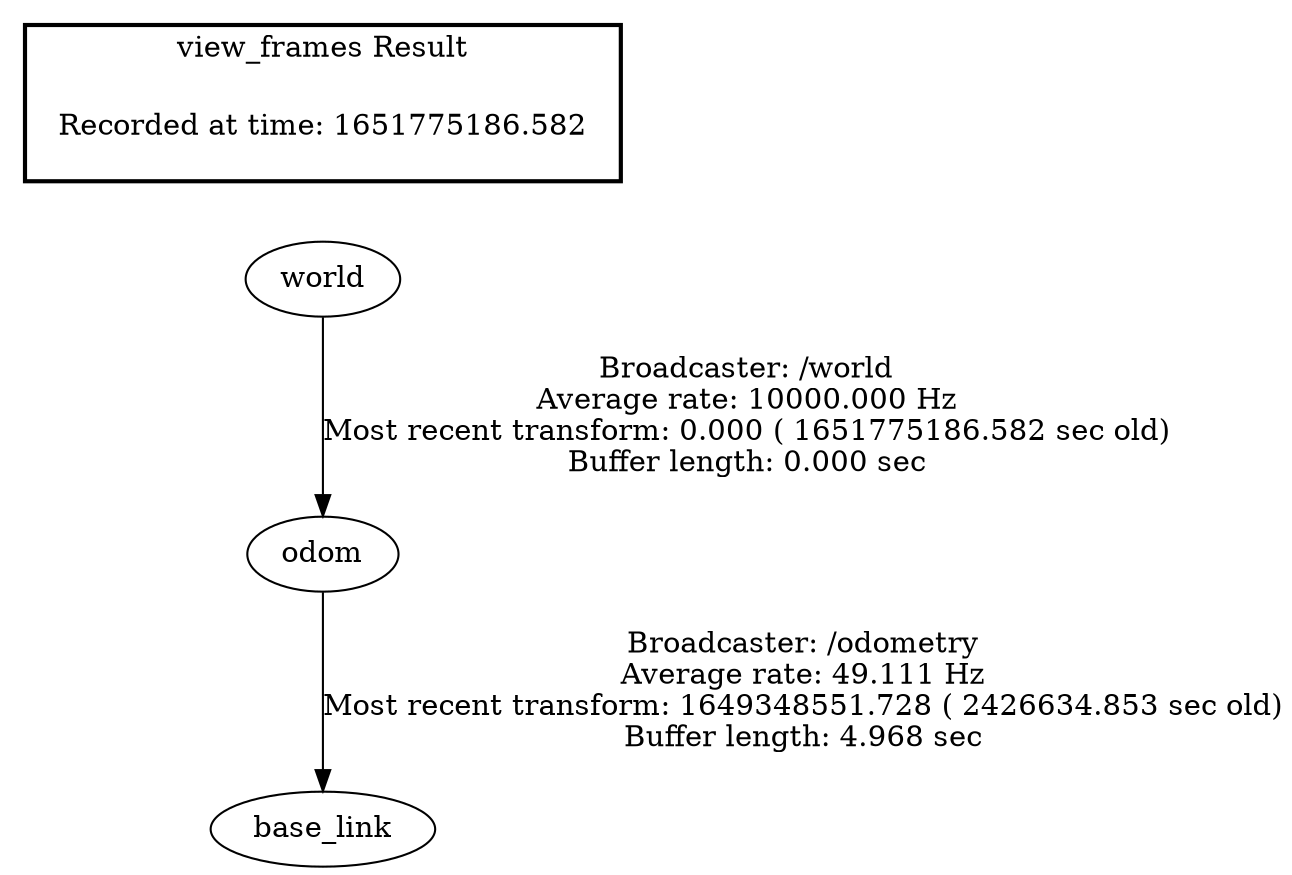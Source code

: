 digraph G {
"world" -> "odom"[label="Broadcaster: /world\nAverage rate: 10000.000 Hz\nMost recent transform: 0.000 ( 1651775186.582 sec old)\nBuffer length: 0.000 sec\n"];
"odom" -> "base_link"[label="Broadcaster: /odometry\nAverage rate: 49.111 Hz\nMost recent transform: 1649348551.728 ( 2426634.853 sec old)\nBuffer length: 4.968 sec\n"];
edge [style=invis];
 subgraph cluster_legend { style=bold; color=black; label ="view_frames Result";
"Recorded at time: 1651775186.582"[ shape=plaintext ] ;
 }->"world";
}